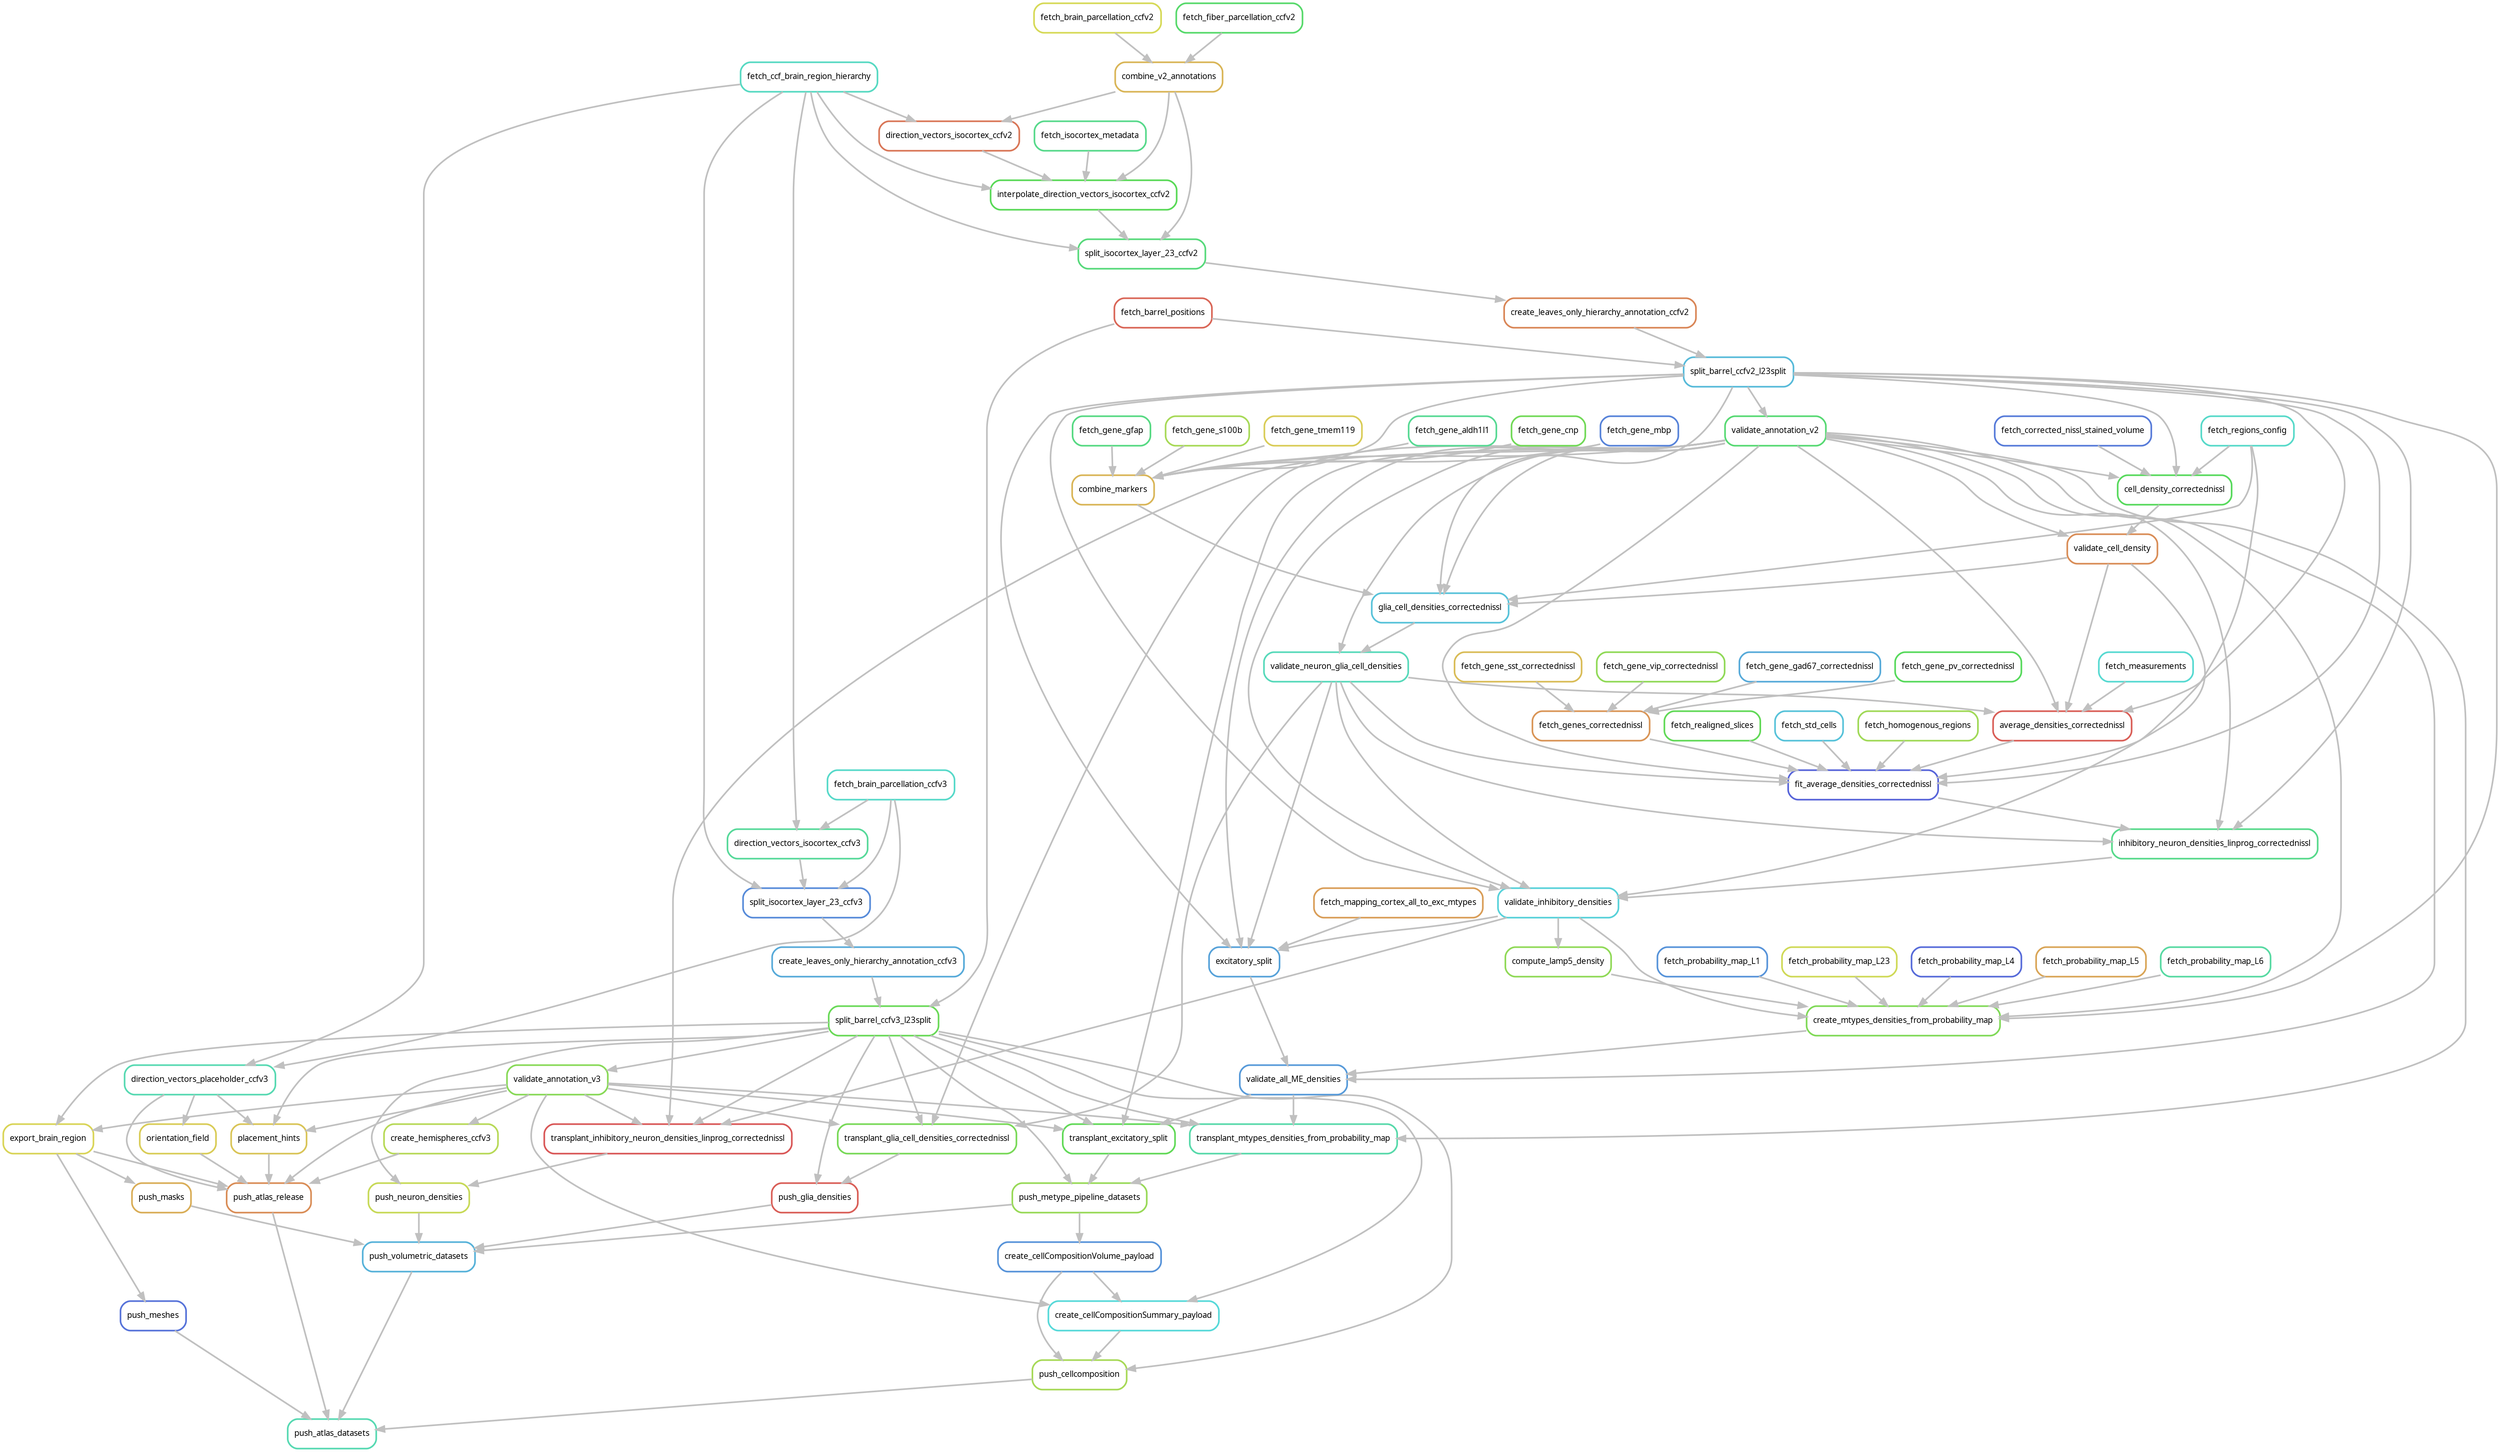 digraph snakemake_dag {
    graph[bgcolor=white, margin=0];
    node[shape=box, style=rounded, fontname=sans,                 fontsize=10, penwidth=2];
    edge[penwidth=2, color=grey];
	0[label = "push_atlas_datasets", color = "0.45 0.6 0.85", style="rounded"];
	1[label = "push_atlas_release", color = "0.07 0.6 0.85", style="rounded"];
	2[label = "export_brain_region", color = "0.16 0.6 0.85", style="rounded"];
	3[label = "split_barrel_ccfv3_l23split", color = "0.31 0.6 0.85", style="rounded"];
	4[label = "create_leaves_only_hierarchy_annotation_ccfv3", color = "0.56 0.6 0.85", style="rounded"];
	5[label = "split_isocortex_layer_23_ccfv3", color = "0.60 0.6 0.85", style="rounded"];
	6[label = "fetch_ccf_brain_region_hierarchy", color = "0.47 0.6 0.85", style="rounded"];
	7[label = "fetch_brain_parcellation_ccfv3", color = "0.48 0.6 0.85", style="rounded"];
	8[label = "direction_vectors_isocortex_ccfv3", color = "0.42 0.6 0.85", style="rounded"];
	9[label = "fetch_barrel_positions", color = "0.02 0.6 0.85", style="rounded"];
	10[label = "validate_annotation_v3", color = "0.27 0.6 0.85", style="rounded"];
	11[label = "create_hemispheres_ccfv3", color = "0.21 0.6 0.85", style="rounded"];
	12[label = "placement_hints", color = "0.14 0.6 0.85", style="rounded"];
	13[label = "direction_vectors_placeholder_ccfv3", color = "0.45 0.6 0.85", style="rounded"];
	14[label = "orientation_field", color = "0.15 0.6 0.85", style="rounded"];
	15[label = "push_meshes", color = "0.63 0.6 0.85", style="rounded"];
	16[label = "push_volumetric_datasets", color = "0.55 0.6 0.85", style="rounded"];
	17[label = "push_masks", color = "0.11 0.6 0.85", style="rounded"];
	18[label = "push_glia_densities", color = "0.01 0.6 0.85", style="rounded"];
	19[label = "transplant_glia_cell_densities_correctednissl", color = "0.29 0.6 0.85", style="rounded"];
	20[label = "validate_annotation_v2", color = "0.37 0.6 0.85", style="rounded"];
	21[label = "split_barrel_ccfv2_l23split", color = "0.54 0.6 0.85", style="rounded"];
	22[label = "create_leaves_only_hierarchy_annotation_ccfv2", color = "0.06 0.6 0.85", style="rounded"];
	23[label = "split_isocortex_layer_23_ccfv2", color = "0.38 0.6 0.85", style="rounded"];
	24[label = "combine_v2_annotations", color = "0.12 0.6 0.85", style="rounded"];
	25[label = "fetch_brain_parcellation_ccfv2", color = "0.17 0.6 0.85", style="rounded"];
	26[label = "fetch_fiber_parcellation_ccfv2", color = "0.36 0.6 0.85", style="rounded"];
	27[label = "interpolate_direction_vectors_isocortex_ccfv2", color = "0.33 0.6 0.85", style="rounded"];
	28[label = "direction_vectors_isocortex_ccfv2", color = "0.04 0.6 0.85", style="rounded"];
	29[label = "fetch_isocortex_metadata", color = "0.40 0.6 0.85", style="rounded"];
	30[label = "validate_neuron_glia_cell_densities", color = "0.46 0.6 0.85", style="rounded"];
	31[label = "glia_cell_densities_correctednissl", color = "0.53 0.6 0.85", style="rounded"];
	32[label = "validate_cell_density", color = "0.07 0.6 0.85", style="rounded"];
	33[label = "cell_density_correctednissl", color = "0.34 0.6 0.85", style="rounded"];
	34[label = "fetch_corrected_nissl_stained_volume", color = "0.62 0.6 0.85", style="rounded"];
	35[label = "fetch_regions_config", color = "0.48 0.6 0.85", style="rounded"];
	36[label = "combine_markers", color = "0.12 0.6 0.85", style="rounded"];
	37[label = "fetch_gene_aldh1l1", color = "0.41 0.6 0.85", style="rounded"];
	38[label = "fetch_gene_cnp", color = "0.30 0.6 0.85", style="rounded"];
	39[label = "fetch_gene_mbp", color = "0.61 0.6 0.85", style="rounded"];
	40[label = "fetch_gene_gfap", color = "0.39 0.6 0.85", style="rounded"];
	41[label = "fetch_gene_s100b", color = "0.23 0.6 0.85", style="rounded"];
	42[label = "fetch_gene_tmem119", color = "0.15 0.6 0.85", style="rounded"];
	43[label = "push_neuron_densities", color = "0.19 0.6 0.85", style="rounded"];
	44[label = "transplant_inhibitory_neuron_densities_linprog_correctednissl", color = "0.00 0.6 0.85", style="rounded"];
	45[label = "validate_inhibitory_densities", color = "0.51 0.6 0.85", style="rounded"];
	46[label = "inhibitory_neuron_densities_linprog_correctednissl", color = "0.40 0.6 0.85", style="rounded"];
	47[label = "fit_average_densities_correctednissl", color = "0.65 0.6 0.85", style="rounded"];
	48[label = "fetch_genes_correctednissl", color = "0.08 0.6 0.85", style="rounded"];
	49[label = "fetch_gene_pv_correctednissl", color = "0.34 0.6 0.85", style="rounded"];
	50[label = "fetch_gene_sst_correctednissl", color = "0.13 0.6 0.85", style="rounded"];
	51[label = "fetch_gene_vip_correctednissl", color = "0.26 0.6 0.85", style="rounded"];
	52[label = "fetch_gene_gad67_correctednissl", color = "0.56 0.6 0.85", style="rounded"];
	53[label = "fetch_realigned_slices", color = "0.32 0.6 0.85", style="rounded"];
	54[label = "fetch_std_cells", color = "0.53 0.6 0.85", style="rounded"];
	55[label = "average_densities_correctednissl", color = "0.01 0.6 0.85", style="rounded"];
	56[label = "fetch_measurements", color = "0.49 0.6 0.85", style="rounded"];
	57[label = "fetch_homogenous_regions", color = "0.24 0.6 0.85", style="rounded"];
	58[label = "push_metype_pipeline_datasets", color = "0.25 0.6 0.85", style="rounded"];
	59[label = "transplant_excitatory_split", color = "0.32 0.6 0.85", style="rounded"];
	60[label = "validate_all_ME_densities", color = "0.58 0.6 0.85", style="rounded"];
	61[label = "create_mtypes_densities_from_probability_map", color = "0.28 0.6 0.85", style="rounded"];
	62[label = "fetch_probability_map_L1", color = "0.59 0.6 0.85", style="rounded"];
	63[label = "fetch_probability_map_L23", color = "0.18 0.6 0.85", style="rounded"];
	64[label = "fetch_probability_map_L4", color = "0.64 0.6 0.85", style="rounded"];
	65[label = "fetch_probability_map_L5", color = "0.10 0.6 0.85", style="rounded"];
	66[label = "fetch_probability_map_L6", color = "0.43 0.6 0.85", style="rounded"];
	67[label = "compute_lamp5_density", color = "0.26 0.6 0.85", style="rounded"];
	68[label = "excitatory_split", color = "0.57 0.6 0.85", style="rounded"];
	69[label = "fetch_mapping_cortex_all_to_exc_mtypes", color = "0.09 0.6 0.85", style="rounded"];
	70[label = "transplant_mtypes_densities_from_probability_map", color = "0.44 0.6 0.85", style="rounded"];
	71[label = "push_cellcomposition", color = "0.23 0.6 0.85", style="rounded"];
	72[label = "create_cellCompositionVolume_payload", color = "0.59 0.6 0.85", style="rounded"];
	73[label = "create_cellCompositionSummary_payload", color = "0.50 0.6 0.85", style="rounded"];
	1 -> 0
	15 -> 0
	16 -> 0
	71 -> 0
	2 -> 1
	10 -> 1
	11 -> 1
	12 -> 1
	13 -> 1
	14 -> 1
	3 -> 2
	10 -> 2
	4 -> 3
	9 -> 3
	5 -> 4
	6 -> 5
	7 -> 5
	8 -> 5
	7 -> 8
	6 -> 8
	3 -> 10
	10 -> 11
	10 -> 12
	3 -> 12
	13 -> 12
	6 -> 13
	7 -> 13
	13 -> 14
	2 -> 15
	17 -> 16
	18 -> 16
	43 -> 16
	58 -> 16
	2 -> 17
	19 -> 18
	3 -> 18
	3 -> 19
	20 -> 19
	10 -> 19
	30 -> 19
	21 -> 20
	22 -> 21
	9 -> 21
	23 -> 22
	6 -> 23
	24 -> 23
	27 -> 23
	25 -> 24
	26 -> 24
	24 -> 27
	6 -> 27
	28 -> 27
	29 -> 27
	24 -> 28
	6 -> 28
	20 -> 30
	31 -> 30
	21 -> 31
	20 -> 31
	32 -> 31
	36 -> 31
	35 -> 31
	20 -> 32
	33 -> 32
	21 -> 33
	20 -> 33
	34 -> 33
	35 -> 33
	37 -> 36
	38 -> 36
	39 -> 36
	40 -> 36
	41 -> 36
	42 -> 36
	21 -> 36
	20 -> 36
	44 -> 43
	3 -> 43
	3 -> 44
	20 -> 44
	10 -> 44
	45 -> 44
	20 -> 45
	46 -> 45
	21 -> 45
	32 -> 45
	30 -> 45
	21 -> 46
	20 -> 46
	30 -> 46
	47 -> 46
	48 -> 47
	53 -> 47
	54 -> 47
	21 -> 47
	20 -> 47
	30 -> 47
	55 -> 47
	57 -> 47
	35 -> 47
	49 -> 48
	50 -> 48
	51 -> 48
	52 -> 48
	21 -> 55
	20 -> 55
	32 -> 55
	30 -> 55
	56 -> 55
	59 -> 58
	70 -> 58
	3 -> 58
	3 -> 59
	20 -> 59
	10 -> 59
	60 -> 59
	20 -> 60
	61 -> 60
	68 -> 60
	45 -> 61
	21 -> 61
	20 -> 61
	62 -> 61
	63 -> 61
	64 -> 61
	65 -> 61
	66 -> 61
	67 -> 61
	45 -> 67
	45 -> 68
	21 -> 68
	20 -> 68
	30 -> 68
	69 -> 68
	3 -> 70
	20 -> 70
	10 -> 70
	60 -> 70
	3 -> 71
	72 -> 71
	73 -> 71
	58 -> 72
	3 -> 73
	10 -> 73
	72 -> 73
}            
